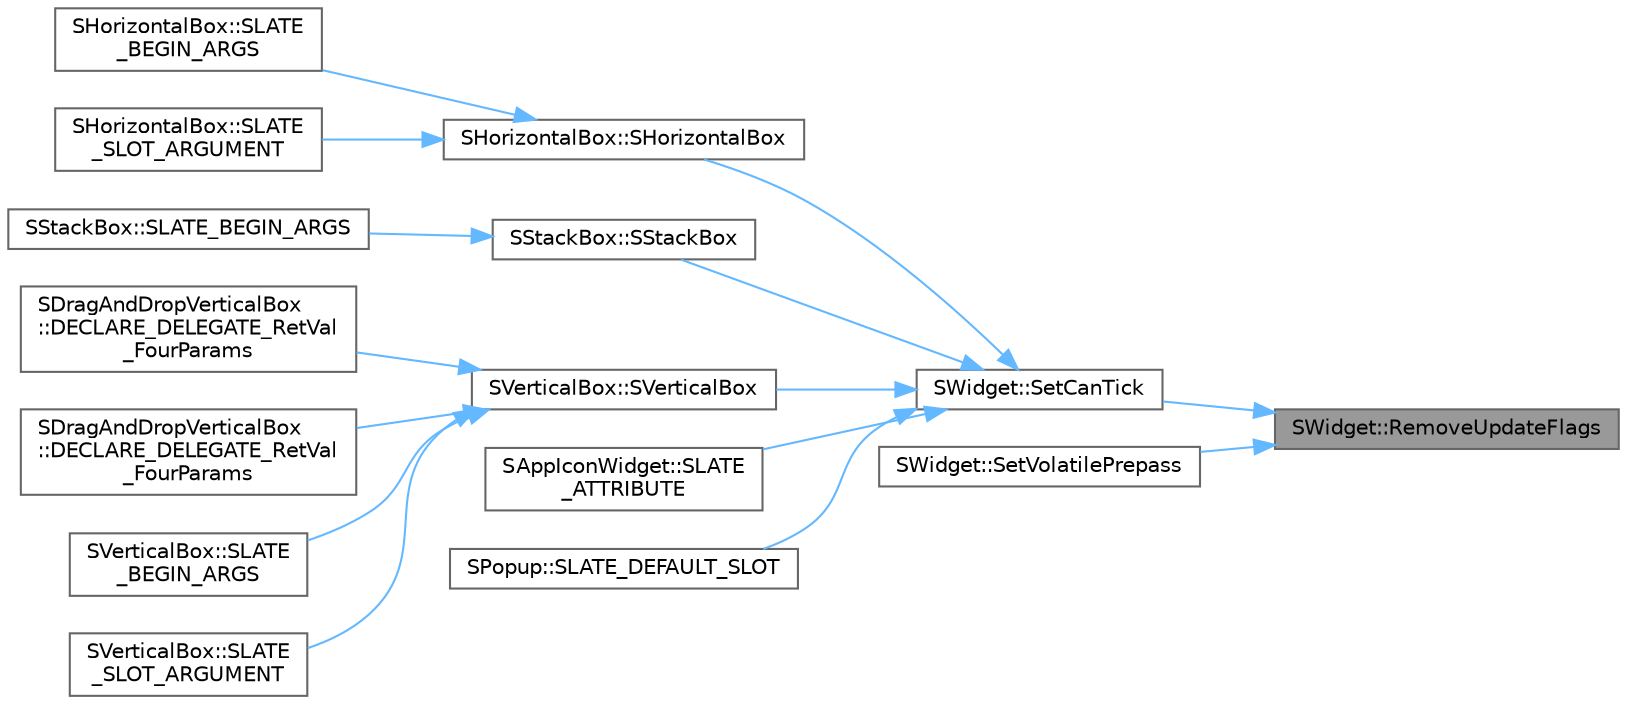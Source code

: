digraph "SWidget::RemoveUpdateFlags"
{
 // INTERACTIVE_SVG=YES
 // LATEX_PDF_SIZE
  bgcolor="transparent";
  edge [fontname=Helvetica,fontsize=10,labelfontname=Helvetica,labelfontsize=10];
  node [fontname=Helvetica,fontsize=10,shape=box,height=0.2,width=0.4];
  rankdir="RL";
  Node1 [id="Node000001",label="SWidget::RemoveUpdateFlags",height=0.2,width=0.4,color="gray40", fillcolor="grey60", style="filled", fontcolor="black",tooltip=" "];
  Node1 -> Node2 [id="edge1_Node000001_Node000002",dir="back",color="steelblue1",style="solid",tooltip=" "];
  Node2 [id="Node000002",label="SWidget::SetCanTick",height=0.2,width=0.4,color="grey40", fillcolor="white", style="filled",URL="$dd/de2/classSWidget.html#a9c999a9cc707c6b4a3aa4f6deed8d292",tooltip=" "];
  Node2 -> Node3 [id="edge2_Node000002_Node000003",dir="back",color="steelblue1",style="solid",tooltip=" "];
  Node3 [id="Node000003",label="SHorizontalBox::SHorizontalBox",height=0.2,width=0.4,color="grey40", fillcolor="white", style="filled",URL="$d4/dc0/classSHorizontalBox.html#a38a7d18a936ae3d856e25fa2d67f65ef",tooltip=" "];
  Node3 -> Node4 [id="edge3_Node000003_Node000004",dir="back",color="steelblue1",style="solid",tooltip=" "];
  Node4 [id="Node000004",label="SHorizontalBox::SLATE\l_BEGIN_ARGS",height=0.2,width=0.4,color="grey40", fillcolor="white", style="filled",URL="$d4/dc0/classSHorizontalBox.html#a94730db91f37168878b70047c536e0ac",tooltip=" "];
  Node3 -> Node5 [id="edge4_Node000003_Node000005",dir="back",color="steelblue1",style="solid",tooltip=" "];
  Node5 [id="Node000005",label="SHorizontalBox::SLATE\l_SLOT_ARGUMENT",height=0.2,width=0.4,color="grey40", fillcolor="white", style="filled",URL="$d4/dc0/classSHorizontalBox.html#a884387955ad4f88af965d5c091933db3",tooltip=" "];
  Node2 -> Node6 [id="edge5_Node000002_Node000006",dir="back",color="steelblue1",style="solid",tooltip=" "];
  Node6 [id="Node000006",label="SStackBox::SStackBox",height=0.2,width=0.4,color="grey40", fillcolor="white", style="filled",URL="$d7/d02/classSStackBox.html#af9d8c2db0060b41bb851e2d010a5acc7",tooltip=" "];
  Node6 -> Node7 [id="edge6_Node000006_Node000007",dir="back",color="steelblue1",style="solid",tooltip=" "];
  Node7 [id="Node000007",label="SStackBox::SLATE_BEGIN_ARGS",height=0.2,width=0.4,color="grey40", fillcolor="white", style="filled",URL="$d7/d02/classSStackBox.html#aaa14d42e0db142d0d3227dc43b9dbd24",tooltip=" "];
  Node2 -> Node8 [id="edge7_Node000002_Node000008",dir="back",color="steelblue1",style="solid",tooltip=" "];
  Node8 [id="Node000008",label="SVerticalBox::SVerticalBox",height=0.2,width=0.4,color="grey40", fillcolor="white", style="filled",URL="$d9/d45/classSVerticalBox.html#a0c31fa7a82301dab35ca9f81e37fa95c",tooltip=" "];
  Node8 -> Node9 [id="edge8_Node000008_Node000009",dir="back",color="steelblue1",style="solid",tooltip=" "];
  Node9 [id="Node000009",label="SDragAndDropVerticalBox\l::DECLARE_DELEGATE_RetVal\l_FourParams",height=0.2,width=0.4,color="grey40", fillcolor="white", style="filled",URL="$d8/d13/classSDragAndDropVerticalBox.html#a3b24d6370d60daf5b77313cd15bf2cc2",tooltip="Delegate signature for handling the drop of FDragDropEvent onto target of type ItemType."];
  Node8 -> Node10 [id="edge9_Node000008_Node000010",dir="back",color="steelblue1",style="solid",tooltip=" "];
  Node10 [id="Node000010",label="SDragAndDropVerticalBox\l::DECLARE_DELEGATE_RetVal\l_FourParams",height=0.2,width=0.4,color="grey40", fillcolor="white", style="filled",URL="$d8/d13/classSDragAndDropVerticalBox.html#a1a19e95e13201147ce933ea8270f8ac9",tooltip="Delegate signature for querying whether this FDragDropEvent will be handled by the drop target of typ..."];
  Node8 -> Node11 [id="edge10_Node000008_Node000011",dir="back",color="steelblue1",style="solid",tooltip=" "];
  Node11 [id="Node000011",label="SVerticalBox::SLATE\l_BEGIN_ARGS",height=0.2,width=0.4,color="grey40", fillcolor="white", style="filled",URL="$d9/d45/classSVerticalBox.html#abee0ebb2a6da4fcd5d776578e586eb68",tooltip=" "];
  Node8 -> Node12 [id="edge11_Node000008_Node000012",dir="back",color="steelblue1",style="solid",tooltip=" "];
  Node12 [id="Node000012",label="SVerticalBox::SLATE\l_SLOT_ARGUMENT",height=0.2,width=0.4,color="grey40", fillcolor="white", style="filled",URL="$d9/d45/classSVerticalBox.html#a1b8d7e67ef1a48e047467473ec1eae4f",tooltip=" "];
  Node2 -> Node13 [id="edge12_Node000002_Node000013",dir="back",color="steelblue1",style="solid",tooltip=" "];
  Node13 [id="Node000013",label="SAppIconWidget::SLATE\l_ATTRIBUTE",height=0.2,width=0.4,color="grey40", fillcolor="white", style="filled",URL="$de/d72/classSAppIconWidget.html#a44288380df06b2cd17dce33f72dcac80",tooltip="Icon color and opacity."];
  Node2 -> Node14 [id="edge13_Node000002_Node000014",dir="back",color="steelblue1",style="solid",tooltip=" "];
  Node14 [id="Node000014",label="SPopup::SLATE_DEFAULT_SLOT",height=0.2,width=0.4,color="grey40", fillcolor="white", style="filled",URL="$de/d02/classSPopup.html#a0dceb67a45a7368a0b9ecaa47f09e4a7",tooltip=" "];
  Node1 -> Node15 [id="edge14_Node000001_Node000015",dir="back",color="steelblue1",style="solid",tooltip=" "];
  Node15 [id="Node000015",label="SWidget::SetVolatilePrepass",height=0.2,width=0.4,color="grey40", fillcolor="white", style="filled",URL="$dd/de2/classSWidget.html#ab806aa6e55da18c2dd3f12fb2107d7b5",tooltip=" "];
}
